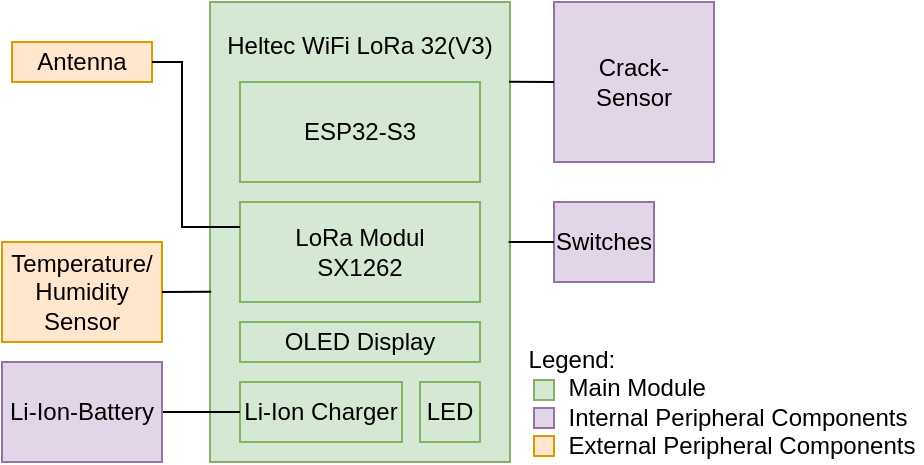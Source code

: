 <mxfile version="26.1.1">
  <diagram name="Seite-1" id="jNWtDkvO1x1gDlwoMMaS">
    <mxGraphModel dx="2060" dy="1189" grid="1" gridSize="10" guides="1" tooltips="1" connect="1" arrows="1" fold="1" page="1" pageScale="1" pageWidth="827" pageHeight="1169" math="0" shadow="0">
      <root>
        <mxCell id="0" />
        <mxCell id="1" parent="0" />
        <mxCell id="e9wIXXZo5FPtU45eAthU-2" value="Heltec WiFi LoRa 32(V3)&lt;div&gt;&lt;br&gt;&lt;/div&gt;&lt;div&gt;&lt;br&gt;&lt;div&gt;&lt;br&gt;&lt;/div&gt;&lt;div&gt;&lt;br&gt;&lt;/div&gt;&lt;div&gt;&lt;br&gt;&lt;/div&gt;&lt;div&gt;&lt;br&gt;&lt;/div&gt;&lt;div&gt;&lt;br&gt;&lt;/div&gt;&lt;div&gt;&lt;br&gt;&lt;/div&gt;&lt;div&gt;&lt;br&gt;&lt;/div&gt;&lt;div&gt;&lt;br&gt;&lt;/div&gt;&lt;div&gt;&lt;br&gt;&lt;/div&gt;&lt;div&gt;&lt;br&gt;&lt;/div&gt;&lt;div&gt;&lt;br&gt;&lt;/div&gt;&lt;/div&gt;" style="rounded=0;whiteSpace=wrap;html=1;fillColor=#d5e8d4;strokeColor=#82b366;" parent="1" vertex="1">
          <mxGeometry x="294" y="230" width="150" height="230" as="geometry" />
        </mxCell>
        <mxCell id="e9wIXXZo5FPtU45eAthU-3" value="ESP32-S3" style="rounded=0;whiteSpace=wrap;html=1;fillColor=#d5e8d4;strokeColor=#82b366;" parent="1" vertex="1">
          <mxGeometry x="309" y="270" width="120" height="50" as="geometry" />
        </mxCell>
        <mxCell id="e9wIXXZo5FPtU45eAthU-4" value="&lt;div&gt;LoRa Modul&lt;br&gt;&lt;/div&gt;SX1262" style="rounded=0;whiteSpace=wrap;html=1;fillColor=#d5e8d4;strokeColor=#82b366;" parent="1" vertex="1">
          <mxGeometry x="309" y="330" width="120" height="50" as="geometry" />
        </mxCell>
        <mxCell id="e9wIXXZo5FPtU45eAthU-6" value="Li-Ion Charger" style="rounded=0;whiteSpace=wrap;html=1;fillColor=#d5e8d4;strokeColor=#82b366;" parent="1" vertex="1">
          <mxGeometry x="309" y="420" width="81" height="30" as="geometry" />
        </mxCell>
        <mxCell id="e9wIXXZo5FPtU45eAthU-7" value="Crack-&lt;div&gt;Sensor&lt;/div&gt;" style="whiteSpace=wrap;html=1;aspect=fixed;fillColor=#e1d5e7;strokeColor=#9673a6;" parent="1" vertex="1">
          <mxGeometry x="466" y="230" width="80" height="80" as="geometry" />
        </mxCell>
        <mxCell id="e9wIXXZo5FPtU45eAthU-10" value="" style="endArrow=none;html=1;rounded=0;exitX=0;exitY=0.5;exitDx=0;exitDy=0;entryX=0.997;entryY=0.304;entryDx=0;entryDy=0;entryPerimeter=0;" parent="1" source="e9wIXXZo5FPtU45eAthU-7" edge="1">
          <mxGeometry width="50" height="50" relative="1" as="geometry">
            <mxPoint x="466" y="270" as="sourcePoint" />
            <mxPoint x="443.55" y="269.92" as="targetPoint" />
          </mxGeometry>
        </mxCell>
        <mxCell id="e9wIXXZo5FPtU45eAthU-13" value="Temperature/&lt;div&gt;Humidity Sensor&lt;/div&gt;" style="rounded=0;whiteSpace=wrap;html=1;fillColor=#ffe6cc;strokeColor=#d79b00;" parent="1" vertex="1">
          <mxGeometry x="190" y="350" width="80" height="50" as="geometry" />
        </mxCell>
        <mxCell id="e9wIXXZo5FPtU45eAthU-14" value="" style="endArrow=none;html=1;rounded=0;exitX=1;exitY=0.5;exitDx=0;exitDy=0;entryX=0.004;entryY=0.63;entryDx=0;entryDy=0;entryPerimeter=0;" parent="1" source="e9wIXXZo5FPtU45eAthU-13" target="e9wIXXZo5FPtU45eAthU-2" edge="1">
          <mxGeometry width="50" height="50" relative="1" as="geometry">
            <mxPoint x="490" y="295" as="sourcePoint" />
            <mxPoint x="290" y="370" as="targetPoint" />
          </mxGeometry>
        </mxCell>
        <mxCell id="e9wIXXZo5FPtU45eAthU-18" value="" style="edgeStyle=orthogonalEdgeStyle;rounded=0;orthogonalLoop=1;jettySize=auto;html=1;endArrow=none;endFill=0;" parent="1" source="e9wIXXZo5FPtU45eAthU-17" target="e9wIXXZo5FPtU45eAthU-6" edge="1">
          <mxGeometry relative="1" as="geometry" />
        </mxCell>
        <mxCell id="e9wIXXZo5FPtU45eAthU-17" value="Li-Ion-Battery" style="rounded=0;whiteSpace=wrap;html=1;fillColor=#e1d5e7;strokeColor=#9673a6;" parent="1" vertex="1">
          <mxGeometry x="190" y="410" width="80" height="50" as="geometry" />
        </mxCell>
        <mxCell id="e9wIXXZo5FPtU45eAthU-19" value="Antenna" style="rounded=0;whiteSpace=wrap;html=1;fillColor=#ffe6cc;strokeColor=#d79b00;" parent="1" vertex="1">
          <mxGeometry x="195" y="250" width="70" height="20" as="geometry" />
        </mxCell>
        <mxCell id="e9wIXXZo5FPtU45eAthU-21" value="" style="edgeStyle=orthogonalEdgeStyle;rounded=0;orthogonalLoop=1;jettySize=auto;html=1;endArrow=none;endFill=0;entryX=0;entryY=0.25;entryDx=0;entryDy=0;exitX=1;exitY=0.5;exitDx=0;exitDy=0;" parent="1" source="e9wIXXZo5FPtU45eAthU-19" target="e9wIXXZo5FPtU45eAthU-4" edge="1">
          <mxGeometry relative="1" as="geometry">
            <mxPoint x="260" y="435" as="sourcePoint" />
            <mxPoint x="319" y="435" as="targetPoint" />
            <Array as="points">
              <mxPoint x="280" y="260" />
              <mxPoint x="280" y="343" />
            </Array>
          </mxGeometry>
        </mxCell>
        <mxCell id="e9wIXXZo5FPtU45eAthU-23" value="Switches" style="rounded=0;whiteSpace=wrap;html=1;fillColor=#e1d5e7;strokeColor=#9673a6;" parent="1" vertex="1">
          <mxGeometry x="466" y="330" width="50" height="40" as="geometry" />
        </mxCell>
        <mxCell id="e9wIXXZo5FPtU45eAthU-27" style="edgeStyle=orthogonalEdgeStyle;rounded=0;orthogonalLoop=1;jettySize=auto;html=1;entryX=0.995;entryY=0.738;entryDx=0;entryDy=0;entryPerimeter=0;endArrow=none;endFill=0;exitX=0;exitY=0.5;exitDx=0;exitDy=0;" parent="1" source="e9wIXXZo5FPtU45eAthU-23" edge="1">
          <mxGeometry relative="1" as="geometry">
            <mxPoint x="536.05" y="330.0" as="sourcePoint" />
            <mxPoint x="443.25" y="349.74" as="targetPoint" />
          </mxGeometry>
        </mxCell>
        <mxCell id="e9wIXXZo5FPtU45eAthU-31" value="&lt;div style=&quot;text-align: left;&quot;&gt;&lt;span style=&quot;background-color: initial;&quot;&gt;Legend:&lt;/span&gt;&lt;/div&gt;&lt;div style=&quot;text-align: left;&quot;&gt;&amp;nbsp; &amp;nbsp; &amp;nbsp; Main Module&lt;/div&gt;&lt;div style=&quot;text-align: left;&quot;&gt;&amp;nbsp; &amp;nbsp; &amp;nbsp;&amp;nbsp;&lt;span style=&quot;background-color: transparent; color: light-dark(rgb(0, 0, 0), rgb(255, 255, 255)); text-align: center;&quot;&gt;Internal Peripheral Components&lt;/span&gt;&lt;/div&gt;&lt;div&gt;&amp;nbsp; &amp;nbsp; &amp;nbsp;&amp;nbsp;&lt;span style=&quot;background-color: transparent; color: light-dark(rgb(0, 0, 0), rgb(255, 255, 255));&quot;&gt;External Peripheral Components&lt;/span&gt;&lt;/div&gt;" style="rounded=0;whiteSpace=wrap;html=1;strokeColor=none;" parent="1" vertex="1">
          <mxGeometry x="450" y="400" width="200" height="60" as="geometry" />
        </mxCell>
        <mxCell id="e9wIXXZo5FPtU45eAthU-32" value="" style="rounded=0;whiteSpace=wrap;html=1;fillColor=#d5e8d4;strokeColor=#82b366;" parent="1" vertex="1">
          <mxGeometry x="456" y="419" width="10" height="10" as="geometry" />
        </mxCell>
        <mxCell id="e9wIXXZo5FPtU45eAthU-33" value="" style="rounded=0;whiteSpace=wrap;html=1;fillColor=#e1d5e7;strokeColor=#9673a6;" parent="1" vertex="1">
          <mxGeometry x="456" y="433" width="10" height="10" as="geometry" />
        </mxCell>
        <mxCell id="e9wIXXZo5FPtU45eAthU-34" value="" style="rounded=0;whiteSpace=wrap;html=1;fillColor=#ffe6cc;strokeColor=#d79b00;" parent="1" vertex="1">
          <mxGeometry x="456" y="447" width="10" height="10" as="geometry" />
        </mxCell>
        <mxCell id="e9wIXXZo5FPtU45eAthU-36" value="LED" style="rounded=0;whiteSpace=wrap;html=1;fillColor=#d5e8d4;strokeColor=#82b366;" parent="1" vertex="1">
          <mxGeometry x="399" y="420" width="30" height="30" as="geometry" />
        </mxCell>
        <mxCell id="MkGTZpzHMu32PvzW3C9E-1" value="OLED Display&lt;div&gt;&lt;/div&gt;" style="rounded=0;whiteSpace=wrap;html=1;fillColor=#d5e8d4;strokeColor=#82b366;" parent="1" vertex="1">
          <mxGeometry x="309" y="390" width="120" height="20" as="geometry" />
        </mxCell>
      </root>
    </mxGraphModel>
  </diagram>
</mxfile>
